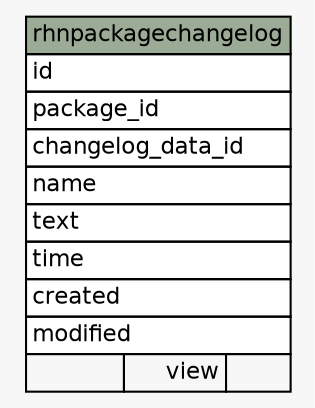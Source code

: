 // dot 2.26.0 on Linux 2.6.32-504.el6.x86_64
// SchemaSpy rev 590
digraph "rhnpackagechangelog" {
  graph [
    rankdir="RL"
    bgcolor="#f7f7f7"
    nodesep="0.18"
    ranksep="0.46"
    fontname="Helvetica"
    fontsize="11"
  ];
  node [
    fontname="Helvetica"
    fontsize="11"
    shape="plaintext"
  ];
  edge [
    arrowsize="0.8"
  ];
  "rhnpackagechangelog" [
    label=<
    <TABLE BORDER="0" CELLBORDER="1" CELLSPACING="0" BGCOLOR="#ffffff">
      <TR><TD COLSPAN="3" BGCOLOR="#9bab96" ALIGN="CENTER">rhnpackagechangelog</TD></TR>
      <TR><TD PORT="id" COLSPAN="3" ALIGN="LEFT">id</TD></TR>
      <TR><TD PORT="package_id" COLSPAN="3" ALIGN="LEFT">package_id</TD></TR>
      <TR><TD PORT="changelog_data_id" COLSPAN="3" ALIGN="LEFT">changelog_data_id</TD></TR>
      <TR><TD PORT="name" COLSPAN="3" ALIGN="LEFT">name</TD></TR>
      <TR><TD PORT="text" COLSPAN="3" ALIGN="LEFT">text</TD></TR>
      <TR><TD PORT="time" COLSPAN="3" ALIGN="LEFT">time</TD></TR>
      <TR><TD PORT="created" COLSPAN="3" ALIGN="LEFT">created</TD></TR>
      <TR><TD PORT="modified" COLSPAN="3" ALIGN="LEFT">modified</TD></TR>
      <TR><TD ALIGN="LEFT" BGCOLOR="#f7f7f7">  </TD><TD ALIGN="RIGHT" BGCOLOR="#f7f7f7">view</TD><TD ALIGN="RIGHT" BGCOLOR="#f7f7f7">  </TD></TR>
    </TABLE>>
    URL="tables/rhnpackagechangelog.html"
    tooltip="rhnpackagechangelog"
  ];
}
